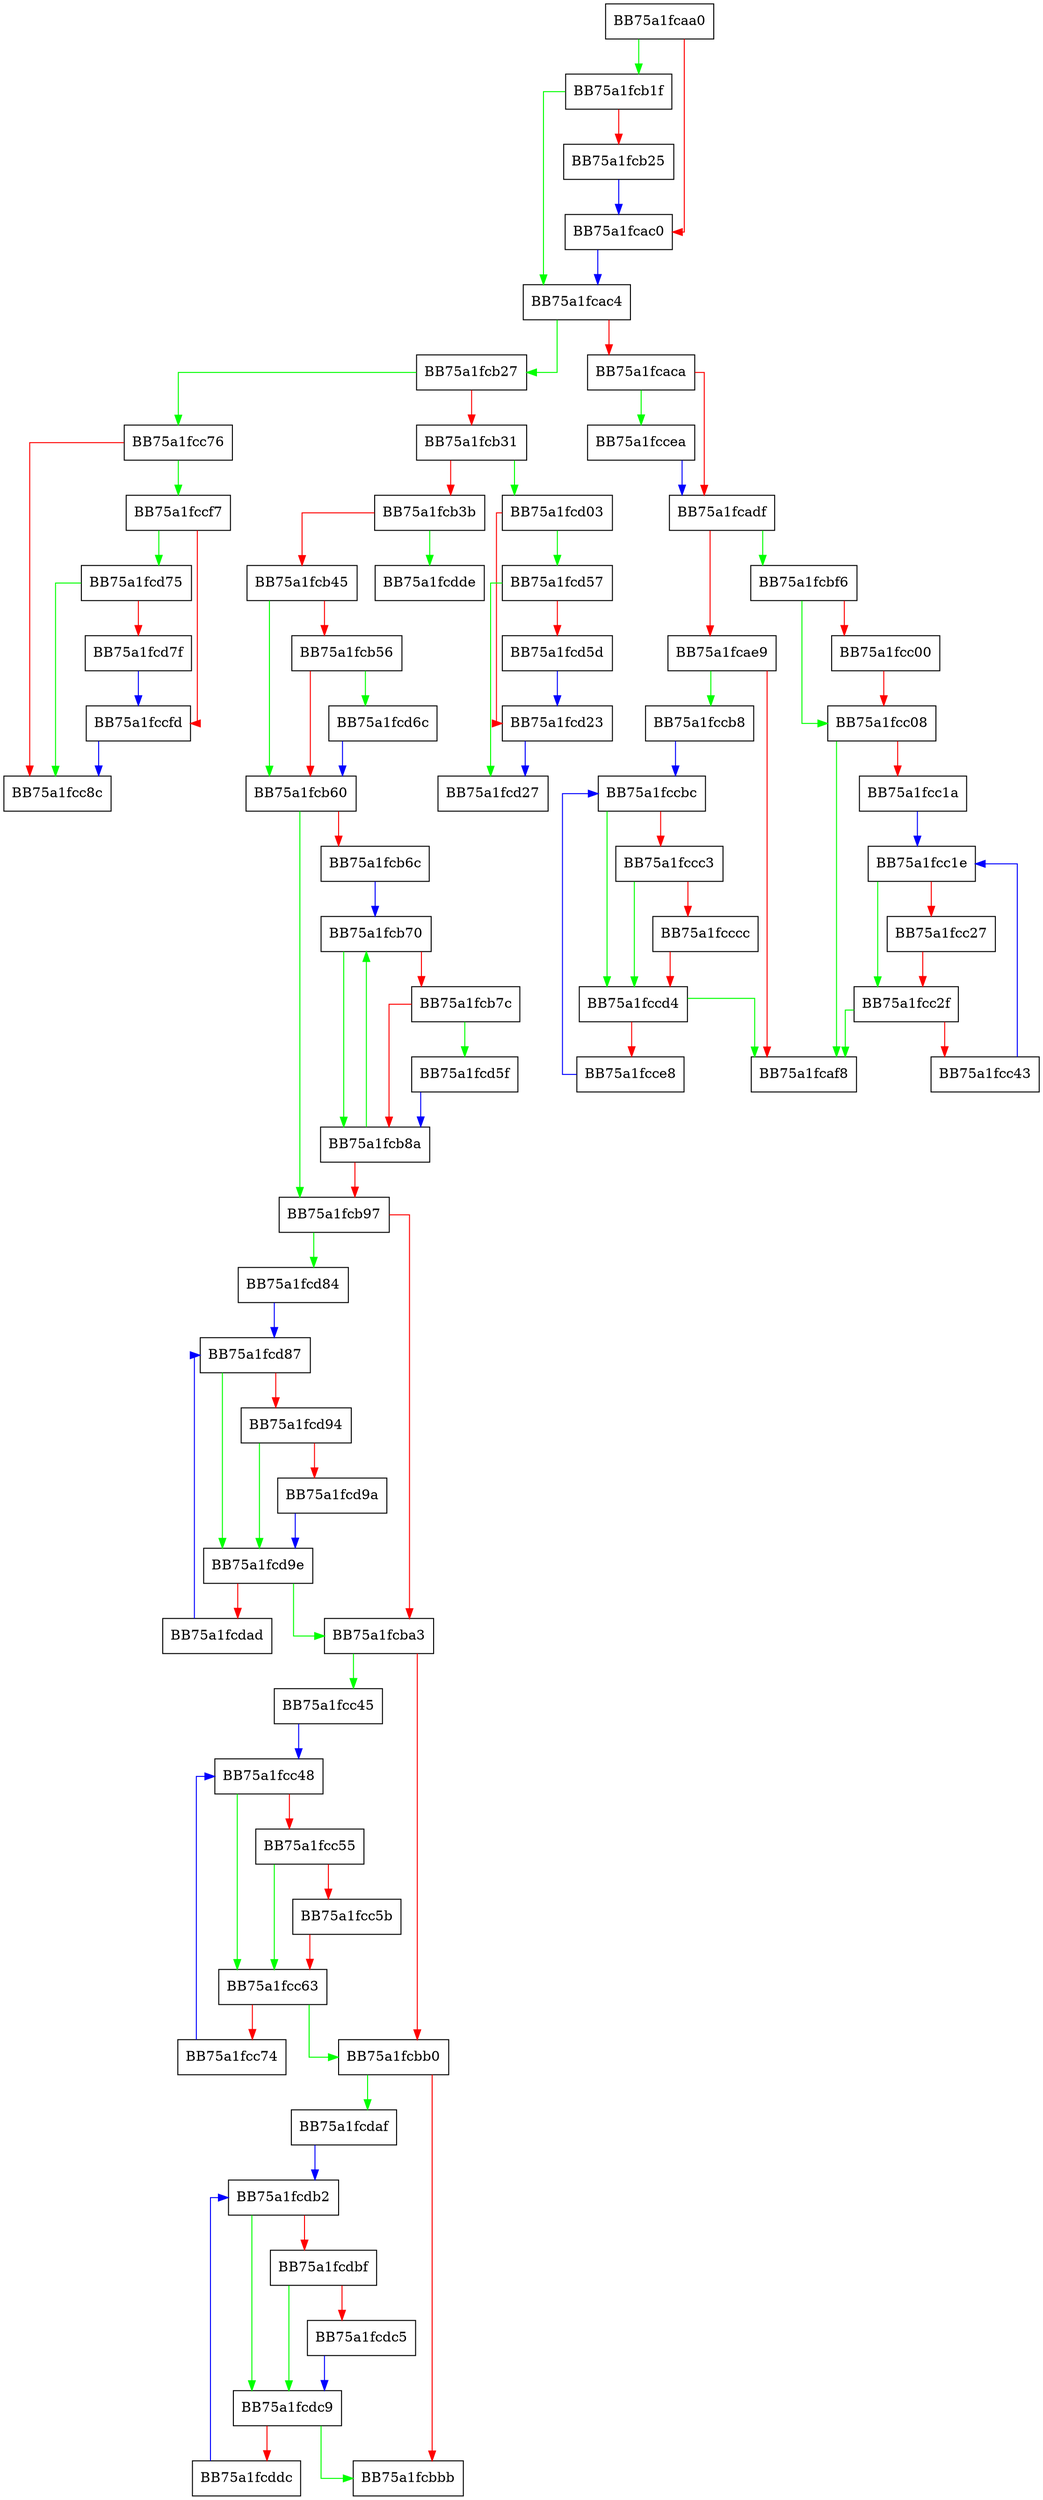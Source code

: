 digraph propagatemark {
  node [shape="box"];
  graph [splines=ortho];
  BB75a1fcaa0 -> BB75a1fcb1f [color="green"];
  BB75a1fcaa0 -> BB75a1fcac0 [color="red"];
  BB75a1fcac0 -> BB75a1fcac4 [color="blue"];
  BB75a1fcac4 -> BB75a1fcb27 [color="green"];
  BB75a1fcac4 -> BB75a1fcaca [color="red"];
  BB75a1fcaca -> BB75a1fccea [color="green"];
  BB75a1fcaca -> BB75a1fcadf [color="red"];
  BB75a1fcadf -> BB75a1fcbf6 [color="green"];
  BB75a1fcadf -> BB75a1fcae9 [color="red"];
  BB75a1fcae9 -> BB75a1fccb8 [color="green"];
  BB75a1fcae9 -> BB75a1fcaf8 [color="red"];
  BB75a1fcb1f -> BB75a1fcac4 [color="green"];
  BB75a1fcb1f -> BB75a1fcb25 [color="red"];
  BB75a1fcb25 -> BB75a1fcac0 [color="blue"];
  BB75a1fcb27 -> BB75a1fcc76 [color="green"];
  BB75a1fcb27 -> BB75a1fcb31 [color="red"];
  BB75a1fcb31 -> BB75a1fcd03 [color="green"];
  BB75a1fcb31 -> BB75a1fcb3b [color="red"];
  BB75a1fcb3b -> BB75a1fcdde [color="green"];
  BB75a1fcb3b -> BB75a1fcb45 [color="red"];
  BB75a1fcb45 -> BB75a1fcb60 [color="green"];
  BB75a1fcb45 -> BB75a1fcb56 [color="red"];
  BB75a1fcb56 -> BB75a1fcd6c [color="green"];
  BB75a1fcb56 -> BB75a1fcb60 [color="red"];
  BB75a1fcb60 -> BB75a1fcb97 [color="green"];
  BB75a1fcb60 -> BB75a1fcb6c [color="red"];
  BB75a1fcb6c -> BB75a1fcb70 [color="blue"];
  BB75a1fcb70 -> BB75a1fcb8a [color="green"];
  BB75a1fcb70 -> BB75a1fcb7c [color="red"];
  BB75a1fcb7c -> BB75a1fcd5f [color="green"];
  BB75a1fcb7c -> BB75a1fcb8a [color="red"];
  BB75a1fcb8a -> BB75a1fcb70 [color="green"];
  BB75a1fcb8a -> BB75a1fcb97 [color="red"];
  BB75a1fcb97 -> BB75a1fcd84 [color="green"];
  BB75a1fcb97 -> BB75a1fcba3 [color="red"];
  BB75a1fcba3 -> BB75a1fcc45 [color="green"];
  BB75a1fcba3 -> BB75a1fcbb0 [color="red"];
  BB75a1fcbb0 -> BB75a1fcdaf [color="green"];
  BB75a1fcbb0 -> BB75a1fcbbb [color="red"];
  BB75a1fcbf6 -> BB75a1fcc08 [color="green"];
  BB75a1fcbf6 -> BB75a1fcc00 [color="red"];
  BB75a1fcc00 -> BB75a1fcc08 [color="red"];
  BB75a1fcc08 -> BB75a1fcaf8 [color="green"];
  BB75a1fcc08 -> BB75a1fcc1a [color="red"];
  BB75a1fcc1a -> BB75a1fcc1e [color="blue"];
  BB75a1fcc1e -> BB75a1fcc2f [color="green"];
  BB75a1fcc1e -> BB75a1fcc27 [color="red"];
  BB75a1fcc27 -> BB75a1fcc2f [color="red"];
  BB75a1fcc2f -> BB75a1fcaf8 [color="green"];
  BB75a1fcc2f -> BB75a1fcc43 [color="red"];
  BB75a1fcc43 -> BB75a1fcc1e [color="blue"];
  BB75a1fcc45 -> BB75a1fcc48 [color="blue"];
  BB75a1fcc48 -> BB75a1fcc63 [color="green"];
  BB75a1fcc48 -> BB75a1fcc55 [color="red"];
  BB75a1fcc55 -> BB75a1fcc63 [color="green"];
  BB75a1fcc55 -> BB75a1fcc5b [color="red"];
  BB75a1fcc5b -> BB75a1fcc63 [color="red"];
  BB75a1fcc63 -> BB75a1fcbb0 [color="green"];
  BB75a1fcc63 -> BB75a1fcc74 [color="red"];
  BB75a1fcc74 -> BB75a1fcc48 [color="blue"];
  BB75a1fcc76 -> BB75a1fccf7 [color="green"];
  BB75a1fcc76 -> BB75a1fcc8c [color="red"];
  BB75a1fccb8 -> BB75a1fccbc [color="blue"];
  BB75a1fccbc -> BB75a1fccd4 [color="green"];
  BB75a1fccbc -> BB75a1fccc3 [color="red"];
  BB75a1fccc3 -> BB75a1fccd4 [color="green"];
  BB75a1fccc3 -> BB75a1fcccc [color="red"];
  BB75a1fcccc -> BB75a1fccd4 [color="red"];
  BB75a1fccd4 -> BB75a1fcaf8 [color="green"];
  BB75a1fccd4 -> BB75a1fcce8 [color="red"];
  BB75a1fcce8 -> BB75a1fccbc [color="blue"];
  BB75a1fccea -> BB75a1fcadf [color="blue"];
  BB75a1fccf7 -> BB75a1fcd75 [color="green"];
  BB75a1fccf7 -> BB75a1fccfd [color="red"];
  BB75a1fccfd -> BB75a1fcc8c [color="blue"];
  BB75a1fcd03 -> BB75a1fcd57 [color="green"];
  BB75a1fcd03 -> BB75a1fcd23 [color="red"];
  BB75a1fcd23 -> BB75a1fcd27 [color="blue"];
  BB75a1fcd57 -> BB75a1fcd27 [color="green"];
  BB75a1fcd57 -> BB75a1fcd5d [color="red"];
  BB75a1fcd5d -> BB75a1fcd23 [color="blue"];
  BB75a1fcd5f -> BB75a1fcb8a [color="blue"];
  BB75a1fcd6c -> BB75a1fcb60 [color="blue"];
  BB75a1fcd75 -> BB75a1fcc8c [color="green"];
  BB75a1fcd75 -> BB75a1fcd7f [color="red"];
  BB75a1fcd7f -> BB75a1fccfd [color="blue"];
  BB75a1fcd84 -> BB75a1fcd87 [color="blue"];
  BB75a1fcd87 -> BB75a1fcd9e [color="green"];
  BB75a1fcd87 -> BB75a1fcd94 [color="red"];
  BB75a1fcd94 -> BB75a1fcd9e [color="green"];
  BB75a1fcd94 -> BB75a1fcd9a [color="red"];
  BB75a1fcd9a -> BB75a1fcd9e [color="blue"];
  BB75a1fcd9e -> BB75a1fcba3 [color="green"];
  BB75a1fcd9e -> BB75a1fcdad [color="red"];
  BB75a1fcdad -> BB75a1fcd87 [color="blue"];
  BB75a1fcdaf -> BB75a1fcdb2 [color="blue"];
  BB75a1fcdb2 -> BB75a1fcdc9 [color="green"];
  BB75a1fcdb2 -> BB75a1fcdbf [color="red"];
  BB75a1fcdbf -> BB75a1fcdc9 [color="green"];
  BB75a1fcdbf -> BB75a1fcdc5 [color="red"];
  BB75a1fcdc5 -> BB75a1fcdc9 [color="blue"];
  BB75a1fcdc9 -> BB75a1fcbbb [color="green"];
  BB75a1fcdc9 -> BB75a1fcddc [color="red"];
  BB75a1fcddc -> BB75a1fcdb2 [color="blue"];
}